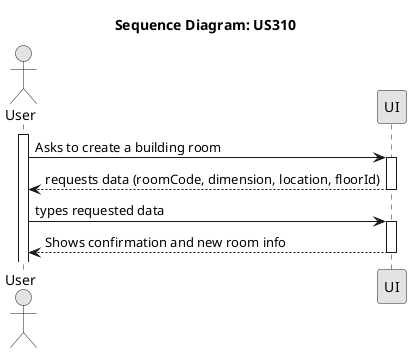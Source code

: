 @startuml

skinparam Monochrome true
skinparam PackageStyle rectangle
skinparam Shadowing false

title Sequence Diagram: US310

actor "User" as User
participant "UI" as UI

activate User

User -> UI : Asks to create a building room
activate UI
UI --> User : requests data (roomCode, dimension, location, floorId)
deactivate UI
User -> UI : types requested data
activate UI
UI --> User : Shows confirmation and new room info

deactivate UI

@enduml